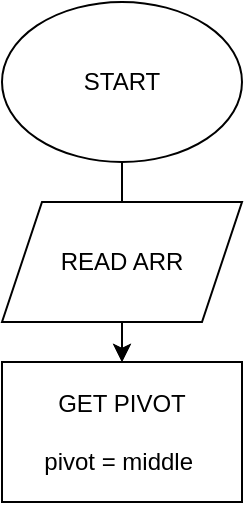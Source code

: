 <mxfile version="26.2.13">
  <diagram name="Page-1" id="UoapbvysSd5U1X-dZqaJ">
    <mxGraphModel dx="1216" dy="653" grid="1" gridSize="10" guides="1" tooltips="1" connect="1" arrows="1" fold="1" page="1" pageScale="1" pageWidth="850" pageHeight="1100" math="0" shadow="0">
      <root>
        <mxCell id="0" />
        <mxCell id="1" parent="0" />
        <mxCell id="QaG2V4MxwFGOFlUVcH84-4" value="" style="edgeStyle=orthogonalEdgeStyle;rounded=0;orthogonalLoop=1;jettySize=auto;html=1;" edge="1" parent="1" source="QaG2V4MxwFGOFlUVcH84-1" target="QaG2V4MxwFGOFlUVcH84-3">
          <mxGeometry relative="1" as="geometry" />
        </mxCell>
        <mxCell id="QaG2V4MxwFGOFlUVcH84-5" value="" style="edgeStyle=orthogonalEdgeStyle;rounded=0;orthogonalLoop=1;jettySize=auto;html=1;" edge="1" parent="1" source="QaG2V4MxwFGOFlUVcH84-1" target="QaG2V4MxwFGOFlUVcH84-3">
          <mxGeometry relative="1" as="geometry" />
        </mxCell>
        <mxCell id="QaG2V4MxwFGOFlUVcH84-1" value="START" style="ellipse;whiteSpace=wrap;html=1;" vertex="1" parent="1">
          <mxGeometry x="340" y="20" width="120" height="80" as="geometry" />
        </mxCell>
        <mxCell id="QaG2V4MxwFGOFlUVcH84-2" value="READ ARR" style="shape=parallelogram;perimeter=parallelogramPerimeter;whiteSpace=wrap;html=1;fixedSize=1;" vertex="1" parent="1">
          <mxGeometry x="340" y="120" width="120" height="60" as="geometry" />
        </mxCell>
        <mxCell id="QaG2V4MxwFGOFlUVcH84-3" value="GET PIVOT&lt;div&gt;&lt;br&gt;&lt;div&gt;pivot = middle&amp;nbsp;&lt;/div&gt;&lt;/div&gt;" style="rounded=0;whiteSpace=wrap;html=1;" vertex="1" parent="1">
          <mxGeometry x="340" y="200" width="120" height="70" as="geometry" />
        </mxCell>
      </root>
    </mxGraphModel>
  </diagram>
</mxfile>
